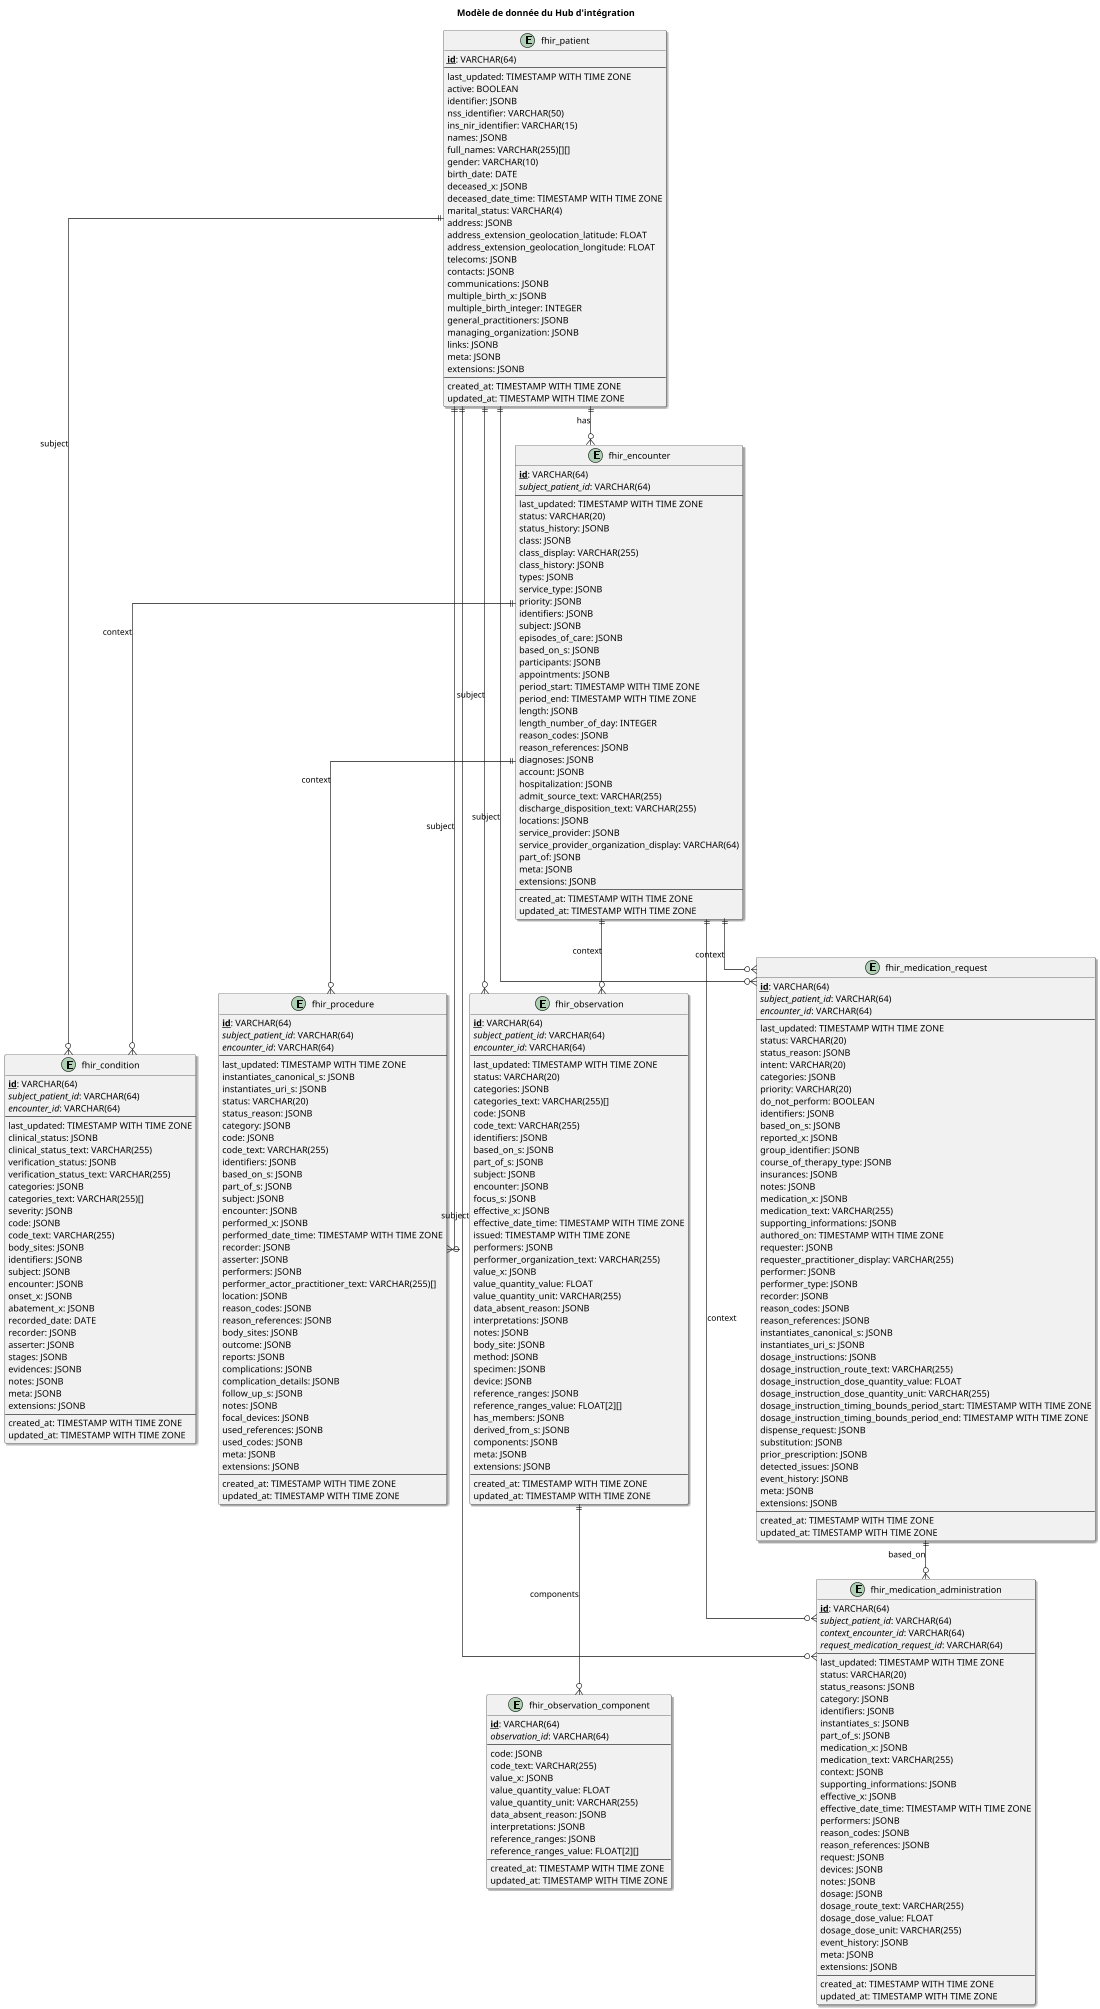 @startuml fsl-datamodel

skinparam Shadowing 1.0
' avoid problems with angled crows feet
skinparam linetype ortho

scale max 1100 width

title
Modèle de donnée du Hub d'intégration
end title

' Entity styling
!define TABLE(name) entity name
!define PK(field) <b><u>field</u></b>
!define FK(field) <i>field</i>

' Define entity tables with FHIR structure
TABLE(fhir_patient) {
  PK(id): VARCHAR(64)
  --
  last_updated: TIMESTAMP WITH TIME ZONE
  active: BOOLEAN
  identifier: JSONB
  nss_identifier: VARCHAR(50)
  ins_nir_identifier: VARCHAR(15)
  names: JSONB
  full_names: VARCHAR(255)[][]
  gender: VARCHAR(10)
  birth_date: DATE
  deceased_x: JSONB
  deceased_date_time: TIMESTAMP WITH TIME ZONE
  marital_status: VARCHAR(4)
  address: JSONB
  address_extension_geolocation_latitude: FLOAT
  address_extension_geolocation_longitude: FLOAT
  telecoms: JSONB
  contacts: JSONB
  communications: JSONB
  multiple_birth_x: JSONB
  multiple_birth_integer: INTEGER
  general_practitioners: JSONB
  managing_organization: JSONB
  links: JSONB
  meta: JSONB
  extensions: JSONB
  --
  ' Audit fields
  created_at: TIMESTAMP WITH TIME ZONE
  updated_at: TIMESTAMP WITH TIME ZONE
}

TABLE(fhir_encounter) {
  PK(id): VARCHAR(64)
  FK(subject_patient_id): VARCHAR(64)
  --
  last_updated: TIMESTAMP WITH TIME ZONE
  status: VARCHAR(20)
  status_history: JSONB
  class: JSONB
  class_display: VARCHAR(255)
  class_history: JSONB
  types: JSONB
  service_type: JSONB
  priority: JSONB
  identifiers: JSONB
  subject: JSONB
  episodes_of_care: JSONB
  based_on_s: JSONB
  participants: JSONB
  appointments: JSONB
  period_start: TIMESTAMP WITH TIME ZONE
  period_end: TIMESTAMP WITH TIME ZONE
  length: JSONB
  length_number_of_day: INTEGER
  reason_codes: JSONB
  reason_references: JSONB
  diagnoses: JSONB
  account: JSONB
  hospitalization: JSONB
  admit_source_text: VARCHAR(255)
  discharge_disposition_text: VARCHAR(255)
  locations: JSONB
  service_provider: JSONB
  service_provider_organization_display: VARCHAR(64)
  part_of: JSONB
  meta: JSONB
  extensions: JSONB
  --
  ' Audit fields
  created_at: TIMESTAMP WITH TIME ZONE
  updated_at: TIMESTAMP WITH TIME ZONE
}

TABLE(fhir_condition) {
  PK(id): VARCHAR(64)
  FK(subject_patient_id): VARCHAR(64)
  FK(encounter_id): VARCHAR(64)
  --
  last_updated: TIMESTAMP WITH TIME ZONE
  clinical_status: JSONB
  clinical_status_text: VARCHAR(255)
  verification_status: JSONB
  verification_status_text: VARCHAR(255)
  categories: JSONB
  categories_text: VARCHAR(255)[]
  severity: JSONB
  code: JSONB
  code_text: VARCHAR(255)
  body_sites: JSONB
  identifiers: JSONB
  subject: JSONB
  encounter: JSONB
  onset_x: JSONB
  abatement_x: JSONB
  recorded_date: DATE
  recorder: JSONB
  asserter: JSONB
  stages: JSONB
  evidences: JSONB
  notes: JSONB
  meta: JSONB
  extensions: JSONB
  --
  ' Audit fields
  created_at: TIMESTAMP WITH TIME ZONE
  updated_at: TIMESTAMP WITH TIME ZONE
}

TABLE(fhir_procedure) {
  PK(id): VARCHAR(64)
  FK(subject_patient_id): VARCHAR(64)
  FK(encounter_id): VARCHAR(64)
  --
  last_updated: TIMESTAMP WITH TIME ZONE
  instantiates_canonical_s: JSONB
  instantiates_uri_s: JSONB
  status: VARCHAR(20)
  status_reason: JSONB
  category: JSONB
  code: JSONB
  code_text: VARCHAR(255)
  identifiers: JSONB
  based_on_s: JSONB
  part_of_s: JSONB
  subject: JSONB
  encounter: JSONB
  performed_x: JSONB
  performed_date_time: TIMESTAMP WITH TIME ZONE
  recorder: JSONB
  asserter: JSONB
  performers: JSONB
  performer_actor_practitioner_text: VARCHAR(255)[]
  location: JSONB
  reason_codes: JSONB
  reason_references: JSONB
  body_sites: JSONB
  outcome: JSONB
  reports: JSONB
  complications: JSONB
  complication_details: JSONB
  follow_up_s: JSONB
  notes: JSONB
  focal_devices: JSONB
  used_references: JSONB
  used_codes: JSONB
  meta: JSONB
  extensions: JSONB
  --
  ' Audit fields
  created_at: TIMESTAMP WITH TIME ZONE
  updated_at: TIMESTAMP WITH TIME ZONE
}

TABLE(fhir_observation) {
  PK(id): VARCHAR(64)
  FK(subject_patient_id): VARCHAR(64)
  FK(encounter_id): VARCHAR(64)
  --
  last_updated: TIMESTAMP WITH TIME ZONE
  status: VARCHAR(20)
  categories: JSONB
  categories_text: VARCHAR(255)[]
  code: JSONB
  code_text: VARCHAR(255)
  identifiers: JSONB
  based_on_s: JSONB
  part_of_s: JSONB
  subject: JSONB
  encounter: JSONB
  focus_s: JSONB
  effective_x: JSONB
  effective_date_time: TIMESTAMP WITH TIME ZONE
  issued: TIMESTAMP WITH TIME ZONE
  performers: JSONB
  performer_organization_text: VARCHAR(255)
  value_x: JSONB
  value_quantity_value: FLOAT
  value_quantity_unit: VARCHAR(255)
  data_absent_reason: JSONB
  interpretations: JSONB
  notes: JSONB
  body_site: JSONB
  method: JSONB
  specimen: JSONB
  device: JSONB
  reference_ranges: JSONB
  reference_ranges_value: FLOAT[2][]
  has_members: JSONB
  derived_from_s: JSONB
  components: JSONB
  meta: JSONB
  extensions: JSONB
  --
  ' Audit fields
  created_at: TIMESTAMP WITH TIME ZONE
  updated_at: TIMESTAMP WITH TIME ZONE
}

TABLE(fhir_observation_component) {
  PK(id): VARCHAR(64)
  FK(observation_id): VARCHAR(64)
  --
  code: JSONB
  code_text: VARCHAR(255)
  value_x: JSONB
  value_quantity_value: FLOAT
  value_quantity_unit: VARCHAR(255)
  data_absent_reason: JSONB
  interpretations: JSONB
  reference_ranges: JSONB
  reference_ranges_value: FLOAT[2][]
  --
  ' Audit fields
  created_at: TIMESTAMP WITH TIME ZONE
  updated_at: TIMESTAMP WITH TIME ZONE
}

TABLE(fhir_medication_request) {
  PK(id): VARCHAR(64)
  FK(subject_patient_id): VARCHAR(64)
  FK(encounter_id): VARCHAR(64)
  --
  last_updated: TIMESTAMP WITH TIME ZONE
  status: VARCHAR(20)
  status_reason: JSONB
  intent: VARCHAR(20)
  categories: JSONB
  priority: VARCHAR(20)
  do_not_perform: BOOLEAN
  identifiers: JSONB
  based_on_s: JSONB
  reported_x: JSONB
  group_identifier: JSONB
  course_of_therapy_type: JSONB
  insurances: JSONB
  notes: JSONB
  medication_x: JSONB
  medication_text: VARCHAR(255)
  supporting_informations: JSONB
  authored_on: TIMESTAMP WITH TIME ZONE
  requester: JSONB
  requester_practitioner_display: VARCHAR(255)
  performer: JSONB
  performer_type: JSONB
  recorder: JSONB
  reason_codes: JSONB
  reason_references: JSONB
  instantiates_canonical_s: JSONB
  instantiates_uri_s: JSONB
  dosage_instructions: JSONB
  dosage_instruction_route_text: VARCHAR(255)
  dosage_instruction_dose_quantity_value: FLOAT
  dosage_instruction_dose_quantity_unit: VARCHAR(255)
  dosage_instruction_timing_bounds_period_start: TIMESTAMP WITH TIME ZONE
  dosage_instruction_timing_bounds_period_end: TIMESTAMP WITH TIME ZONE
  dispense_request: JSONB
  substitution: JSONB
  prior_prescription: JSONB
  detected_issues: JSONB
  event_history: JSONB
  meta: JSONB
  extensions: JSONB
  --
  ' Audit fields
  created_at: TIMESTAMP WITH TIME ZONE
  updated_at: TIMESTAMP WITH TIME ZONE
}

TABLE(fhir_medication_administration) {
  PK(id): VARCHAR(64)
  FK(subject_patient_id): VARCHAR(64)
  FK(context_encounter_id): VARCHAR(64)
  FK(request_medication_request_id): VARCHAR(64)
  --
  last_updated: TIMESTAMP WITH TIME ZONE
  status: VARCHAR(20)
  status_reasons: JSONB
  category: JSONB
  identifiers: JSONB
  instantiates_s: JSONB
  part_of_s: JSONB
  medication_x: JSONB
  medication_text: VARCHAR(255)
  context: JSONB
  supporting_informations: JSONB
  effective_x: JSONB
  effective_date_time: TIMESTAMP WITH TIME ZONE
  performers: JSONB
  reason_codes: JSONB
  reason_references: JSONB
  request: JSONB
  devices: JSONB
  notes: JSONB
  dosage: JSONB
  dosage_route_text: VARCHAR(255)
  dosage_dose_value: FLOAT
  dosage_dose_unit: VARCHAR(255)
  event_history: JSONB
  meta: JSONB
  extensions: JSONB
  --
  ' Audit fields
  created_at: TIMESTAMP WITH TIME ZONE
  updated_at: TIMESTAMP WITH TIME ZONE
}

' Define relationships with crow's foot notation
fhir_patient ||--o{ fhir_encounter : "has"
fhir_patient ||--o{ fhir_condition : "subject"
fhir_patient ||--o{ fhir_procedure : "subject"
fhir_patient ||--o{ fhir_observation : "subject"
fhir_patient ||--o{ fhir_medication_request : "subject"
fhir_patient ||--o{ fhir_medication_administration : "subject"

fhir_encounter ||--o{ fhir_condition : "context"
fhir_encounter ||--o{ fhir_procedure : "context"
fhir_encounter ||--o{ fhir_observation : "context"
fhir_encounter ||--o{ fhir_medication_request : "context"
fhir_encounter ||--o{ fhir_medication_administration : "context"

fhir_observation ||--o{ fhir_observation_component : "components"

fhir_medication_request ||--o{ fhir_medication_administration : "based_on"

@enduml